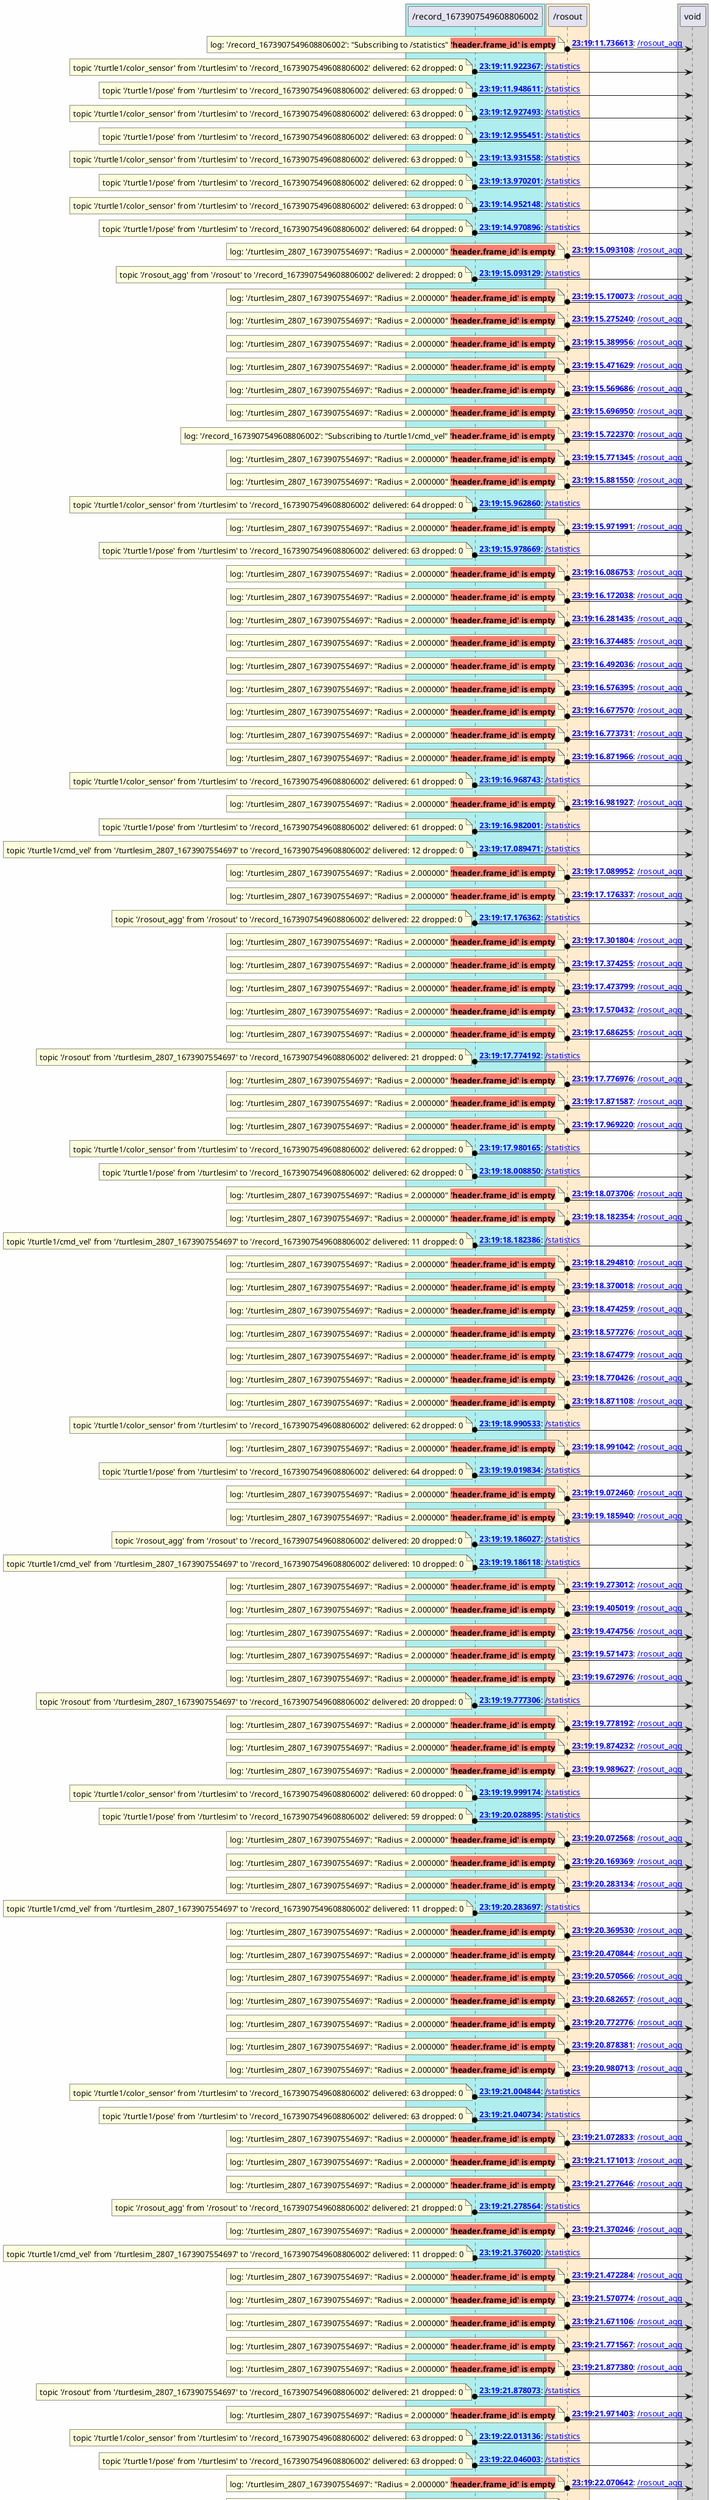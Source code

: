 @startuml

skinparam backgroundColor #FEFEFE

box #PaleTurquoise
    participant "/record_1673907549608806002" as _record_1673907549608806002 [[_record_1673907549608806002.html]]
end box
box #BlanchedAlmond
    participant "/rosout" as _rosout [[_rosout.html]]
end box
box #LightGrey
    participant "void" as void [[void.html]]
end box

_rosout o-> void : **[[../msgs/3_msg.html {message data} 23:19:11.736613]]**: [[../topics/_rosout_agg.html {topic data} /rosout_agg]]
note left
log: '/record_1673907549608806002': "Subscribing to /statistics" <b><back:salmon>'header.frame_id' is empty</back></b>
end note
_record_1673907549608806002 o-> void : **[[../msgs/4_msg.html {message data} 23:19:11.922367]]**: [[../topics/_statistics.html {topic data} /statistics]]
note left
topic '/turtle1/color_sensor' from '/turtlesim' to '/record_1673907549608806002' delivered: 62 dropped: 0
end note
_record_1673907549608806002 o-> void : **[[../msgs/5_msg.html {message data} 23:19:11.948611]]**: [[../topics/_statistics.html {topic data} /statistics]]
note left
topic '/turtle1/pose' from '/turtlesim' to '/record_1673907549608806002' delivered: 63 dropped: 0
end note
_record_1673907549608806002 o-> void : **[[../msgs/6_msg.html {message data} 23:19:12.927493]]**: [[../topics/_statistics.html {topic data} /statistics]]
note left
topic '/turtle1/color_sensor' from '/turtlesim' to '/record_1673907549608806002' delivered: 63 dropped: 0
end note
_record_1673907549608806002 o-> void : **[[../msgs/7_msg.html {message data} 23:19:12.955451]]**: [[../topics/_statistics.html {topic data} /statistics]]
note left
topic '/turtle1/pose' from '/turtlesim' to '/record_1673907549608806002' delivered: 63 dropped: 0
end note
_record_1673907549608806002 o-> void : **[[../msgs/8_msg.html {message data} 23:19:13.931558]]**: [[../topics/_statistics.html {topic data} /statistics]]
note left
topic '/turtle1/color_sensor' from '/turtlesim' to '/record_1673907549608806002' delivered: 63 dropped: 0
end note
_record_1673907549608806002 o-> void : **[[../msgs/9_msg.html {message data} 23:19:13.970201]]**: [[../topics/_statistics.html {topic data} /statistics]]
note left
topic '/turtle1/pose' from '/turtlesim' to '/record_1673907549608806002' delivered: 62 dropped: 0
end note
_record_1673907549608806002 o-> void : **[[../msgs/10_msg.html {message data} 23:19:14.952148]]**: [[../topics/_statistics.html {topic data} /statistics]]
note left
topic '/turtle1/color_sensor' from '/turtlesim' to '/record_1673907549608806002' delivered: 63 dropped: 0
end note
_record_1673907549608806002 o-> void : **[[../msgs/11_msg.html {message data} 23:19:14.970896]]**: [[../topics/_statistics.html {topic data} /statistics]]
note left
topic '/turtle1/pose' from '/turtlesim' to '/record_1673907549608806002' delivered: 64 dropped: 0
end note
_rosout o-> void : **[[../msgs/13_msg.html {message data} 23:19:15.093108]]**: [[../topics/_rosout_agg.html {topic data} /rosout_agg]]
note left
log: '/turtlesim_2807_1673907554697': "Radius = 2.000000" <b><back:salmon>'header.frame_id' is empty</back></b>
end note
_record_1673907549608806002 o-> void : **[[../msgs/14_msg.html {message data} 23:19:15.093129]]**: [[../topics/_statistics.html {topic data} /statistics]]
note left
topic '/rosout_agg' from '/rosout' to '/record_1673907549608806002' delivered: 2 dropped: 0
end note
_rosout o-> void : **[[../msgs/16_msg.html {message data} 23:19:15.170073]]**: [[../topics/_rosout_agg.html {topic data} /rosout_agg]]
note left
log: '/turtlesim_2807_1673907554697': "Radius = 2.000000" <b><back:salmon>'header.frame_id' is empty</back></b>
end note
_rosout o-> void : **[[../msgs/18_msg.html {message data} 23:19:15.275240]]**: [[../topics/_rosout_agg.html {topic data} /rosout_agg]]
note left
log: '/turtlesim_2807_1673907554697': "Radius = 2.000000" <b><back:salmon>'header.frame_id' is empty</back></b>
end note
_rosout o-> void : **[[../msgs/20_msg.html {message data} 23:19:15.389956]]**: [[../topics/_rosout_agg.html {topic data} /rosout_agg]]
note left
log: '/turtlesim_2807_1673907554697': "Radius = 2.000000" <b><back:salmon>'header.frame_id' is empty</back></b>
end note
_rosout o-> void : **[[../msgs/22_msg.html {message data} 23:19:15.471629]]**: [[../topics/_rosout_agg.html {topic data} /rosout_agg]]
note left
log: '/turtlesim_2807_1673907554697': "Radius = 2.000000" <b><back:salmon>'header.frame_id' is empty</back></b>
end note
_rosout o-> void : **[[../msgs/24_msg.html {message data} 23:19:15.569686]]**: [[../topics/_rosout_agg.html {topic data} /rosout_agg]]
note left
log: '/turtlesim_2807_1673907554697': "Radius = 2.000000" <b><back:salmon>'header.frame_id' is empty</back></b>
end note
_rosout o-> void : **[[../msgs/26_msg.html {message data} 23:19:15.696950]]**: [[../topics/_rosout_agg.html {topic data} /rosout_agg]]
note left
log: '/turtlesim_2807_1673907554697': "Radius = 2.000000" <b><back:salmon>'header.frame_id' is empty</back></b>
end note
_rosout o-> void : **[[../msgs/28_msg.html {message data} 23:19:15.722370]]**: [[../topics/_rosout_agg.html {topic data} /rosout_agg]]
note left
log: '/record_1673907549608806002': "Subscribing to /turtle1/cmd_vel" <b><back:salmon>'header.frame_id' is empty</back></b>
end note
_rosout o-> void : **[[../msgs/30_msg.html {message data} 23:19:15.771345]]**: [[../topics/_rosout_agg.html {topic data} /rosout_agg]]
note left
log: '/turtlesim_2807_1673907554697': "Radius = 2.000000" <b><back:salmon>'header.frame_id' is empty</back></b>
end note
_rosout o-> void : **[[../msgs/32_msg.html {message data} 23:19:15.881550]]**: [[../topics/_rosout_agg.html {topic data} /rosout_agg]]
note left
log: '/turtlesim_2807_1673907554697': "Radius = 2.000000" <b><back:salmon>'header.frame_id' is empty</back></b>
end note
_record_1673907549608806002 o-> void : **[[../msgs/33_msg.html {message data} 23:19:15.962860]]**: [[../topics/_statistics.html {topic data} /statistics]]
note left
topic '/turtle1/color_sensor' from '/turtlesim' to '/record_1673907549608806002' delivered: 64 dropped: 0
end note
_rosout o-> void : **[[../msgs/35_msg.html {message data} 23:19:15.971991]]**: [[../topics/_rosout_agg.html {topic data} /rosout_agg]]
note left
log: '/turtlesim_2807_1673907554697': "Radius = 2.000000" <b><back:salmon>'header.frame_id' is empty</back></b>
end note
_record_1673907549608806002 o-> void : **[[../msgs/37_msg.html {message data} 23:19:15.978669]]**: [[../topics/_statistics.html {topic data} /statistics]]
note left
topic '/turtle1/pose' from '/turtlesim' to '/record_1673907549608806002' delivered: 63 dropped: 0
end note
_rosout o-> void : **[[../msgs/40_msg.html {message data} 23:19:16.086753]]**: [[../topics/_rosout_agg.html {topic data} /rosout_agg]]
note left
log: '/turtlesim_2807_1673907554697': "Radius = 2.000000" <b><back:salmon>'header.frame_id' is empty</back></b>
end note
_rosout o-> void : **[[../msgs/43_msg.html {message data} 23:19:16.172038]]**: [[../topics/_rosout_agg.html {topic data} /rosout_agg]]
note left
log: '/turtlesim_2807_1673907554697': "Radius = 2.000000" <b><back:salmon>'header.frame_id' is empty</back></b>
end note
_rosout o-> void : **[[../msgs/45_msg.html {message data} 23:19:16.281435]]**: [[../topics/_rosout_agg.html {topic data} /rosout_agg]]
note left
log: '/turtlesim_2807_1673907554697': "Radius = 2.000000" <b><back:salmon>'header.frame_id' is empty</back></b>
end note
_rosout o-> void : **[[../msgs/49_msg.html {message data} 23:19:16.374485]]**: [[../topics/_rosout_agg.html {topic data} /rosout_agg]]
note left
log: '/turtlesim_2807_1673907554697': "Radius = 2.000000" <b><back:salmon>'header.frame_id' is empty</back></b>
end note
_rosout o-> void : **[[../msgs/51_msg.html {message data} 23:19:16.492036]]**: [[../topics/_rosout_agg.html {topic data} /rosout_agg]]
note left
log: '/turtlesim_2807_1673907554697': "Radius = 2.000000" <b><back:salmon>'header.frame_id' is empty</back></b>
end note
_rosout o-> void : **[[../msgs/55_msg.html {message data} 23:19:16.576395]]**: [[../topics/_rosout_agg.html {topic data} /rosout_agg]]
note left
log: '/turtlesim_2807_1673907554697': "Radius = 2.000000" <b><back:salmon>'header.frame_id' is empty</back></b>
end note
_rosout o-> void : **[[../msgs/58_msg.html {message data} 23:19:16.677570]]**: [[../topics/_rosout_agg.html {topic data} /rosout_agg]]
note left
log: '/turtlesim_2807_1673907554697': "Radius = 2.000000" <b><back:salmon>'header.frame_id' is empty</back></b>
end note
_rosout o-> void : **[[../msgs/61_msg.html {message data} 23:19:16.773731]]**: [[../topics/_rosout_agg.html {topic data} /rosout_agg]]
note left
log: '/turtlesim_2807_1673907554697': "Radius = 2.000000" <b><back:salmon>'header.frame_id' is empty</back></b>
end note
_rosout o-> void : **[[../msgs/64_msg.html {message data} 23:19:16.871966]]**: [[../topics/_rosout_agg.html {topic data} /rosout_agg]]
note left
log: '/turtlesim_2807_1673907554697': "Radius = 2.000000" <b><back:salmon>'header.frame_id' is empty</back></b>
end note
_record_1673907549608806002 o-> void : **[[../msgs/65_msg.html {message data} 23:19:16.968743]]**: [[../topics/_statistics.html {topic data} /statistics]]
note left
topic '/turtle1/color_sensor' from '/turtlesim' to '/record_1673907549608806002' delivered: 61 dropped: 0
end note
_rosout o-> void : **[[../msgs/68_msg.html {message data} 23:19:16.981927]]**: [[../topics/_rosout_agg.html {topic data} /rosout_agg]]
note left
log: '/turtlesim_2807_1673907554697': "Radius = 2.000000" <b><back:salmon>'header.frame_id' is empty</back></b>
end note
_record_1673907549608806002 o-> void : **[[../msgs/69_msg.html {message data} 23:19:16.982001]]**: [[../topics/_statistics.html {topic data} /statistics]]
note left
topic '/turtle1/pose' from '/turtlesim' to '/record_1673907549608806002' delivered: 61 dropped: 0
end note
_record_1673907549608806002 o-> void : **[[../msgs/72_msg.html {message data} 23:19:17.089471]]**: [[../topics/_statistics.html {topic data} /statistics]]
note left
topic '/turtle1/cmd_vel' from '/turtlesim_2807_1673907554697' to '/record_1673907549608806002' delivered: 12 dropped: 0
end note
_rosout o-> void : **[[../msgs/73_msg.html {message data} 23:19:17.089952]]**: [[../topics/_rosout_agg.html {topic data} /rosout_agg]]
note left
log: '/turtlesim_2807_1673907554697': "Radius = 2.000000" <b><back:salmon>'header.frame_id' is empty</back></b>
end note
_rosout o-> void : **[[../msgs/76_msg.html {message data} 23:19:17.176337]]**: [[../topics/_rosout_agg.html {topic data} /rosout_agg]]
note left
log: '/turtlesim_2807_1673907554697': "Radius = 2.000000" <b><back:salmon>'header.frame_id' is empty</back></b>
end note
_record_1673907549608806002 o-> void : **[[../msgs/77_msg.html {message data} 23:19:17.176362]]**: [[../topics/_statistics.html {topic data} /statistics]]
note left
topic '/rosout_agg' from '/rosout' to '/record_1673907549608806002' delivered: 22 dropped: 0
end note
_rosout o-> void : **[[../msgs/80_msg.html {message data} 23:19:17.301804]]**: [[../topics/_rosout_agg.html {topic data} /rosout_agg]]
note left
log: '/turtlesim_2807_1673907554697': "Radius = 2.000000" <b><back:salmon>'header.frame_id' is empty</back></b>
end note
_rosout o-> void : **[[../msgs/83_msg.html {message data} 23:19:17.374255]]**: [[../topics/_rosout_agg.html {topic data} /rosout_agg]]
note left
log: '/turtlesim_2807_1673907554697': "Radius = 2.000000" <b><back:salmon>'header.frame_id' is empty</back></b>
end note
_rosout o-> void : **[[../msgs/85_msg.html {message data} 23:19:17.473799]]**: [[../topics/_rosout_agg.html {topic data} /rosout_agg]]
note left
log: '/turtlesim_2807_1673907554697': "Radius = 2.000000" <b><back:salmon>'header.frame_id' is empty</back></b>
end note
_rosout o-> void : **[[../msgs/89_msg.html {message data} 23:19:17.570432]]**: [[../topics/_rosout_agg.html {topic data} /rosout_agg]]
note left
log: '/turtlesim_2807_1673907554697': "Radius = 2.000000" <b><back:salmon>'header.frame_id' is empty</back></b>
end note
_rosout o-> void : **[[../msgs/92_msg.html {message data} 23:19:17.686255]]**: [[../topics/_rosout_agg.html {topic data} /rosout_agg]]
note left
log: '/turtlesim_2807_1673907554697': "Radius = 2.000000" <b><back:salmon>'header.frame_id' is empty</back></b>
end note
_record_1673907549608806002 o-> void : **[[../msgs/94_msg.html {message data} 23:19:17.774192]]**: [[../topics/_statistics.html {topic data} /statistics]]
note left
topic '/rosout' from '/turtlesim_2807_1673907554697' to '/record_1673907549608806002' delivered: 21 dropped: 0
end note
_rosout o-> void : **[[../msgs/96_msg.html {message data} 23:19:17.776976]]**: [[../topics/_rosout_agg.html {topic data} /rosout_agg]]
note left
log: '/turtlesim_2807_1673907554697': "Radius = 2.000000" <b><back:salmon>'header.frame_id' is empty</back></b>
end note
_rosout o-> void : **[[../msgs/99_msg.html {message data} 23:19:17.871587]]**: [[../topics/_rosout_agg.html {topic data} /rosout_agg]]
note left
log: '/turtlesim_2807_1673907554697': "Radius = 2.000000" <b><back:salmon>'header.frame_id' is empty</back></b>
end note
_rosout o-> void : **[[../msgs/102_msg.html {message data} 23:19:17.969220]]**: [[../topics/_rosout_agg.html {topic data} /rosout_agg]]
note left
log: '/turtlesim_2807_1673907554697': "Radius = 2.000000" <b><back:salmon>'header.frame_id' is empty</back></b>
end note
_record_1673907549608806002 o-> void : **[[../msgs/103_msg.html {message data} 23:19:17.980165]]**: [[../topics/_statistics.html {topic data} /statistics]]
note left
topic '/turtle1/color_sensor' from '/turtlesim' to '/record_1673907549608806002' delivered: 62 dropped: 0
end note
_record_1673907549608806002 o-> void : **[[../msgs/104_msg.html {message data} 23:19:18.008850]]**: [[../topics/_statistics.html {topic data} /statistics]]
note left
topic '/turtle1/pose' from '/turtlesim' to '/record_1673907549608806002' delivered: 62 dropped: 0
end note
_rosout o-> void : **[[../msgs/107_msg.html {message data} 23:19:18.073706]]**: [[../topics/_rosout_agg.html {topic data} /rosout_agg]]
note left
log: '/turtlesim_2807_1673907554697': "Radius = 2.000000" <b><back:salmon>'header.frame_id' is empty</back></b>
end note
_rosout o-> void : **[[../msgs/110_msg.html {message data} 23:19:18.182354]]**: [[../topics/_rosout_agg.html {topic data} /rosout_agg]]
note left
log: '/turtlesim_2807_1673907554697': "Radius = 2.000000" <b><back:salmon>'header.frame_id' is empty</back></b>
end note
_record_1673907549608806002 o-> void : **[[../msgs/111_msg.html {message data} 23:19:18.182386]]**: [[../topics/_statistics.html {topic data} /statistics]]
note left
topic '/turtle1/cmd_vel' from '/turtlesim_2807_1673907554697' to '/record_1673907549608806002' delivered: 11 dropped: 0
end note
_rosout o-> void : **[[../msgs/114_msg.html {message data} 23:19:18.294810]]**: [[../topics/_rosout_agg.html {topic data} /rosout_agg]]
note left
log: '/turtlesim_2807_1673907554697': "Radius = 2.000000" <b><back:salmon>'header.frame_id' is empty</back></b>
end note
_rosout o-> void : **[[../msgs/117_msg.html {message data} 23:19:18.370018]]**: [[../topics/_rosout_agg.html {topic data} /rosout_agg]]
note left
log: '/turtlesim_2807_1673907554697': "Radius = 2.000000" <b><back:salmon>'header.frame_id' is empty</back></b>
end note
_rosout o-> void : **[[../msgs/118_msg.html {message data} 23:19:18.474259]]**: [[../topics/_rosout_agg.html {topic data} /rosout_agg]]
note left
log: '/turtlesim_2807_1673907554697': "Radius = 2.000000" <b><back:salmon>'header.frame_id' is empty</back></b>
end note
_rosout o-> void : **[[../msgs/123_msg.html {message data} 23:19:18.577276]]**: [[../topics/_rosout_agg.html {topic data} /rosout_agg]]
note left
log: '/turtlesim_2807_1673907554697': "Radius = 2.000000" <b><back:salmon>'header.frame_id' is empty</back></b>
end note
_rosout o-> void : **[[../msgs/126_msg.html {message data} 23:19:18.674779]]**: [[../topics/_rosout_agg.html {topic data} /rosout_agg]]
note left
log: '/turtlesim_2807_1673907554697': "Radius = 2.000000" <b><back:salmon>'header.frame_id' is empty</back></b>
end note
_rosout o-> void : **[[../msgs/127_msg.html {message data} 23:19:18.770426]]**: [[../topics/_rosout_agg.html {topic data} /rosout_agg]]
note left
log: '/turtlesim_2807_1673907554697': "Radius = 2.000000" <b><back:salmon>'header.frame_id' is empty</back></b>
end note
_rosout o-> void : **[[../msgs/130_msg.html {message data} 23:19:18.871108]]**: [[../topics/_rosout_agg.html {topic data} /rosout_agg]]
note left
log: '/turtlesim_2807_1673907554697': "Radius = 2.000000" <b><back:salmon>'header.frame_id' is empty</back></b>
end note
_record_1673907549608806002 o-> void : **[[../msgs/135_msg.html {message data} 23:19:18.990533]]**: [[../topics/_statistics.html {topic data} /statistics]]
note left
topic '/turtle1/color_sensor' from '/turtlesim' to '/record_1673907549608806002' delivered: 62 dropped: 0
end note
_rosout o-> void : **[[../msgs/136_msg.html {message data} 23:19:18.991042]]**: [[../topics/_rosout_agg.html {topic data} /rosout_agg]]
note left
log: '/turtlesim_2807_1673907554697': "Radius = 2.000000" <b><back:salmon>'header.frame_id' is empty</back></b>
end note
_record_1673907549608806002 o-> void : **[[../msgs/137_msg.html {message data} 23:19:19.019834]]**: [[../topics/_statistics.html {topic data} /statistics]]
note left
topic '/turtle1/pose' from '/turtlesim' to '/record_1673907549608806002' delivered: 64 dropped: 0
end note
_rosout o-> void : **[[../msgs/140_msg.html {message data} 23:19:19.072460]]**: [[../topics/_rosout_agg.html {topic data} /rosout_agg]]
note left
log: '/turtlesim_2807_1673907554697': "Radius = 2.000000" <b><back:salmon>'header.frame_id' is empty</back></b>
end note
_rosout o-> void : **[[../msgs/141_msg.html {message data} 23:19:19.185940]]**: [[../topics/_rosout_agg.html {topic data} /rosout_agg]]
note left
log: '/turtlesim_2807_1673907554697': "Radius = 2.000000" <b><back:salmon>'header.frame_id' is empty</back></b>
end note
_record_1673907549608806002 o-> void : **[[../msgs/144_msg.html {message data} 23:19:19.186027]]**: [[../topics/_statistics.html {topic data} /statistics]]
note left
topic '/rosout_agg' from '/rosout' to '/record_1673907549608806002' delivered: 20 dropped: 0
end note
_record_1673907549608806002 o-> void : **[[../msgs/145_msg.html {message data} 23:19:19.186118]]**: [[../topics/_statistics.html {topic data} /statistics]]
note left
topic '/turtle1/cmd_vel' from '/turtlesim_2807_1673907554697' to '/record_1673907549608806002' delivered: 10 dropped: 0
end note
_rosout o-> void : **[[../msgs/148_msg.html {message data} 23:19:19.273012]]**: [[../topics/_rosout_agg.html {topic data} /rosout_agg]]
note left
log: '/turtlesim_2807_1673907554697': "Radius = 2.000000" <b><back:salmon>'header.frame_id' is empty</back></b>
end note
_rosout o-> void : **[[../msgs/151_msg.html {message data} 23:19:19.405019]]**: [[../topics/_rosout_agg.html {topic data} /rosout_agg]]
note left
log: '/turtlesim_2807_1673907554697': "Radius = 2.000000" <b><back:salmon>'header.frame_id' is empty</back></b>
end note
_rosout o-> void : **[[../msgs/154_msg.html {message data} 23:19:19.474756]]**: [[../topics/_rosout_agg.html {topic data} /rosout_agg]]
note left
log: '/turtlesim_2807_1673907554697': "Radius = 2.000000" <b><back:salmon>'header.frame_id' is empty</back></b>
end note
_rosout o-> void : **[[../msgs/155_msg.html {message data} 23:19:19.571473]]**: [[../topics/_rosout_agg.html {topic data} /rosout_agg]]
note left
log: '/turtlesim_2807_1673907554697': "Radius = 2.000000" <b><back:salmon>'header.frame_id' is empty</back></b>
end note
_rosout o-> void : **[[../msgs/160_msg.html {message data} 23:19:19.672976]]**: [[../topics/_rosout_agg.html {topic data} /rosout_agg]]
note left
log: '/turtlesim_2807_1673907554697': "Radius = 2.000000" <b><back:salmon>'header.frame_id' is empty</back></b>
end note
_record_1673907549608806002 o-> void : **[[../msgs/162_msg.html {message data} 23:19:19.777306]]**: [[../topics/_statistics.html {topic data} /statistics]]
note left
topic '/rosout' from '/turtlesim_2807_1673907554697' to '/record_1673907549608806002' delivered: 20 dropped: 0
end note
_rosout o-> void : **[[../msgs/163_msg.html {message data} 23:19:19.778192]]**: [[../topics/_rosout_agg.html {topic data} /rosout_agg]]
note left
log: '/turtlesim_2807_1673907554697': "Radius = 2.000000" <b><back:salmon>'header.frame_id' is empty</back></b>
end note
_rosout o-> void : **[[../msgs/167_msg.html {message data} 23:19:19.874232]]**: [[../topics/_rosout_agg.html {topic data} /rosout_agg]]
note left
log: '/turtlesim_2807_1673907554697': "Radius = 2.000000" <b><back:salmon>'header.frame_id' is empty</back></b>
end note
_rosout o-> void : **[[../msgs/170_msg.html {message data} 23:19:19.989627]]**: [[../topics/_rosout_agg.html {topic data} /rosout_agg]]
note left
log: '/turtlesim_2807_1673907554697': "Radius = 2.000000" <b><back:salmon>'header.frame_id' is empty</back></b>
end note
_record_1673907549608806002 o-> void : **[[../msgs/171_msg.html {message data} 23:19:19.999174]]**: [[../topics/_statistics.html {topic data} /statistics]]
note left
topic '/turtle1/color_sensor' from '/turtlesim' to '/record_1673907549608806002' delivered: 60 dropped: 0
end note
_record_1673907549608806002 o-> void : **[[../msgs/172_msg.html {message data} 23:19:20.028895]]**: [[../topics/_statistics.html {topic data} /statistics]]
note left
topic '/turtle1/pose' from '/turtlesim' to '/record_1673907549608806002' delivered: 59 dropped: 0
end note
_rosout o-> void : **[[../msgs/175_msg.html {message data} 23:19:20.072568]]**: [[../topics/_rosout_agg.html {topic data} /rosout_agg]]
note left
log: '/turtlesim_2807_1673907554697': "Radius = 2.000000" <b><back:salmon>'header.frame_id' is empty</back></b>
end note
_rosout o-> void : **[[../msgs/176_msg.html {message data} 23:19:20.169369]]**: [[../topics/_rosout_agg.html {topic data} /rosout_agg]]
note left
log: '/turtlesim_2807_1673907554697': "Radius = 2.000000" <b><back:salmon>'header.frame_id' is empty</back></b>
end note
_rosout o-> void : **[[../msgs/179_msg.html {message data} 23:19:20.283134]]**: [[../topics/_rosout_agg.html {topic data} /rosout_agg]]
note left
log: '/turtlesim_2807_1673907554697': "Radius = 2.000000" <b><back:salmon>'header.frame_id' is empty</back></b>
end note
_record_1673907549608806002 o-> void : **[[../msgs/182_msg.html {message data} 23:19:20.283697]]**: [[../topics/_statistics.html {topic data} /statistics]]
note left
topic '/turtle1/cmd_vel' from '/turtlesim_2807_1673907554697' to '/record_1673907549608806002' delivered: 11 dropped: 0
end note
_rosout o-> void : **[[../msgs/183_msg.html {message data} 23:19:20.369530]]**: [[../topics/_rosout_agg.html {topic data} /rosout_agg]]
note left
log: '/turtlesim_2807_1673907554697': "Radius = 2.000000" <b><back:salmon>'header.frame_id' is empty</back></b>
end note
_rosout o-> void : **[[../msgs/188_msg.html {message data} 23:19:20.470844]]**: [[../topics/_rosout_agg.html {topic data} /rosout_agg]]
note left
log: '/turtlesim_2807_1673907554697': "Radius = 2.000000" <b><back:salmon>'header.frame_id' is empty</back></b>
end note
_rosout o-> void : **[[../msgs/189_msg.html {message data} 23:19:20.570566]]**: [[../topics/_rosout_agg.html {topic data} /rosout_agg]]
note left
log: '/turtlesim_2807_1673907554697': "Radius = 2.000000" <b><back:salmon>'header.frame_id' is empty</back></b>
end note
_rosout o-> void : **[[../msgs/193_msg.html {message data} 23:19:20.682657]]**: [[../topics/_rosout_agg.html {topic data} /rosout_agg]]
note left
log: '/turtlesim_2807_1673907554697': "Radius = 2.000000" <b><back:salmon>'header.frame_id' is empty</back></b>
end note
_rosout o-> void : **[[../msgs/195_msg.html {message data} 23:19:20.772776]]**: [[../topics/_rosout_agg.html {topic data} /rosout_agg]]
note left
log: '/turtlesim_2807_1673907554697': "Radius = 2.000000" <b><back:salmon>'header.frame_id' is empty</back></b>
end note
_rosout o-> void : **[[../msgs/200_msg.html {message data} 23:19:20.878381]]**: [[../topics/_rosout_agg.html {topic data} /rosout_agg]]
note left
log: '/turtlesim_2807_1673907554697': "Radius = 2.000000" <b><back:salmon>'header.frame_id' is empty</back></b>
end note
_rosout o-> void : **[[../msgs/203_msg.html {message data} 23:19:20.980713]]**: [[../topics/_rosout_agg.html {topic data} /rosout_agg]]
note left
log: '/turtlesim_2807_1673907554697': "Radius = 2.000000" <b><back:salmon>'header.frame_id' is empty</back></b>
end note
_record_1673907549608806002 o-> void : **[[../msgs/204_msg.html {message data} 23:19:21.004844]]**: [[../topics/_statistics.html {topic data} /statistics]]
note left
topic '/turtle1/color_sensor' from '/turtlesim' to '/record_1673907549608806002' delivered: 63 dropped: 0
end note
_record_1673907549608806002 o-> void : **[[../msgs/205_msg.html {message data} 23:19:21.040734]]**: [[../topics/_statistics.html {topic data} /statistics]]
note left
topic '/turtle1/pose' from '/turtlesim' to '/record_1673907549608806002' delivered: 63 dropped: 0
end note
_rosout o-> void : **[[../msgs/206_msg.html {message data} 23:19:21.072833]]**: [[../topics/_rosout_agg.html {topic data} /rosout_agg]]
note left
log: '/turtlesim_2807_1673907554697': "Radius = 2.000000" <b><back:salmon>'header.frame_id' is empty</back></b>
end note
_rosout o-> void : **[[../msgs/209_msg.html {message data} 23:19:21.171013]]**: [[../topics/_rosout_agg.html {topic data} /rosout_agg]]
note left
log: '/turtlesim_2807_1673907554697': "Radius = 2.000000" <b><back:salmon>'header.frame_id' is empty</back></b>
end note
_rosout o-> void : **[[../msgs/213_msg.html {message data} 23:19:21.277646]]**: [[../topics/_rosout_agg.html {topic data} /rosout_agg]]
note left
log: '/turtlesim_2807_1673907554697': "Radius = 2.000000" <b><back:salmon>'header.frame_id' is empty</back></b>
end note
_record_1673907549608806002 o-> void : **[[../msgs/215_msg.html {message data} 23:19:21.278564]]**: [[../topics/_statistics.html {topic data} /statistics]]
note left
topic '/rosout_agg' from '/rosout' to '/record_1673907549608806002' delivered: 21 dropped: 0
end note
_rosout o-> void : **[[../msgs/216_msg.html {message data} 23:19:21.370246]]**: [[../topics/_rosout_agg.html {topic data} /rosout_agg]]
note left
log: '/turtlesim_2807_1673907554697': "Radius = 2.000000" <b><back:salmon>'header.frame_id' is empty</back></b>
end note
_record_1673907549608806002 o-> void : **[[../msgs/219_msg.html {message data} 23:19:21.376020]]**: [[../topics/_statistics.html {topic data} /statistics]]
note left
topic '/turtle1/cmd_vel' from '/turtlesim_2807_1673907554697' to '/record_1673907549608806002' delivered: 11 dropped: 0
end note
_rosout o-> void : **[[../msgs/220_msg.html {message data} 23:19:21.472284]]**: [[../topics/_rosout_agg.html {topic data} /rosout_agg]]
note left
log: '/turtlesim_2807_1673907554697': "Radius = 2.000000" <b><back:salmon>'header.frame_id' is empty</back></b>
end note
_rosout o-> void : **[[../msgs/224_msg.html {message data} 23:19:21.570774]]**: [[../topics/_rosout_agg.html {topic data} /rosout_agg]]
note left
log: '/turtlesim_2807_1673907554697': "Radius = 2.000000" <b><back:salmon>'header.frame_id' is empty</back></b>
end note
_rosout o-> void : **[[../msgs/227_msg.html {message data} 23:19:21.671106]]**: [[../topics/_rosout_agg.html {topic data} /rosout_agg]]
note left
log: '/turtlesim_2807_1673907554697': "Radius = 2.000000" <b><back:salmon>'header.frame_id' is empty</back></b>
end note
_rosout o-> void : **[[../msgs/229_msg.html {message data} 23:19:21.771567]]**: [[../topics/_rosout_agg.html {topic data} /rosout_agg]]
note left
log: '/turtlesim_2807_1673907554697': "Radius = 2.000000" <b><back:salmon>'header.frame_id' is empty</back></b>
end note
_rosout o-> void : **[[../msgs/234_msg.html {message data} 23:19:21.877380]]**: [[../topics/_rosout_agg.html {topic data} /rosout_agg]]
note left
log: '/turtlesim_2807_1673907554697': "Radius = 2.000000" <b><back:salmon>'header.frame_id' is empty</back></b>
end note
_record_1673907549608806002 o-> void : **[[../msgs/235_msg.html {message data} 23:19:21.878073]]**: [[../topics/_statistics.html {topic data} /statistics]]
note left
topic '/rosout' from '/turtlesim_2807_1673907554697' to '/record_1673907549608806002' delivered: 21 dropped: 0
end note
_rosout o-> void : **[[../msgs/237_msg.html {message data} 23:19:21.971403]]**: [[../topics/_rosout_agg.html {topic data} /rosout_agg]]
note left
log: '/turtlesim_2807_1673907554697': "Radius = 2.000000" <b><back:salmon>'header.frame_id' is empty</back></b>
end note
_record_1673907549608806002 o-> void : **[[../msgs/239_msg.html {message data} 23:19:22.013136]]**: [[../topics/_statistics.html {topic data} /statistics]]
note left
topic '/turtle1/color_sensor' from '/turtlesim' to '/record_1673907549608806002' delivered: 63 dropped: 0
end note
_record_1673907549608806002 o-> void : **[[../msgs/240_msg.html {message data} 23:19:22.046003]]**: [[../topics/_statistics.html {topic data} /statistics]]
note left
topic '/turtle1/pose' from '/turtlesim' to '/record_1673907549608806002' delivered: 63 dropped: 0
end note
_rosout o-> void : **[[../msgs/243_msg.html {message data} 23:19:22.070642]]**: [[../topics/_rosout_agg.html {topic data} /rosout_agg]]
note left
log: '/turtlesim_2807_1673907554697': "Radius = 2.000000" <b><back:salmon>'header.frame_id' is empty</back></b>
end note
_rosout o-> void : **[[../msgs/246_msg.html {message data} 23:19:22.185431]]**: [[../topics/_rosout_agg.html {topic data} /rosout_agg]]
note left
log: '/turtlesim_2807_1673907554697': "Radius = 2.000000" <b><back:salmon>'header.frame_id' is empty</back></b>
end note
_rosout o-> void : **[[../msgs/248_msg.html {message data} 23:19:22.271360]]**: [[../topics/_rosout_agg.html {topic data} /rosout_agg]]
note left
log: '/turtlesim_2807_1673907554697': "Radius = 2.000000" <b><back:salmon>'header.frame_id' is empty</back></b>
end note
_rosout o-> void : **[[../msgs/252_msg.html {message data} 23:19:22.381733]]**: [[../topics/_rosout_agg.html {topic data} /rosout_agg]]
note left
log: '/turtlesim_2807_1673907554697': "Radius = 2.000000" <b><back:salmon>'header.frame_id' is empty</back></b>
end note
_record_1673907549608806002 o-> void : **[[../msgs/253_msg.html {message data} 23:19:22.381739]]**: [[../topics/_statistics.html {topic data} /statistics]]
note left
topic '/turtle1/cmd_vel' from '/turtlesim_2807_1673907554697' to '/record_1673907549608806002' delivered: 10 dropped: 0
end note
_rosout o-> void : **[[../msgs/255_msg.html {message data} 23:19:22.488998]]**: [[../topics/_rosout_agg.html {topic data} /rosout_agg]]
note left
log: '/turtlesim_2807_1673907554697': "Radius = 2.000000" <b><back:salmon>'header.frame_id' is empty</back></b>
end note
_rosout o-> void : **[[../msgs/258_msg.html {message data} 23:19:22.569271]]**: [[../topics/_rosout_agg.html {topic data} /rosout_agg]]
note left
log: '/turtlesim_2807_1673907554697': "Radius = 2.000000" <b><back:salmon>'header.frame_id' is empty</back></b>
end note
_rosout o-> void : **[[../msgs/261_msg.html {message data} 23:19:22.674402]]**: [[../topics/_rosout_agg.html {topic data} /rosout_agg]]
note left
log: '/turtlesim_2807_1673907554697': "Radius = 2.000000" <b><back:salmon>'header.frame_id' is empty</back></b>
end note
_rosout o-> void : **[[../msgs/264_msg.html {message data} 23:19:22.777640]]**: [[../topics/_rosout_agg.html {topic data} /rosout_agg]]
note left
log: '/turtlesim_2807_1673907554697': "Radius = 2.000000" <b><back:salmon>'header.frame_id' is empty</back></b>
end note
_rosout o-> void : **[[../msgs/268_msg.html {message data} 23:19:22.872900]]**: [[../topics/_rosout_agg.html {topic data} /rosout_agg]]
note left
log: '/turtlesim_2807_1673907554697': "Radius = 2.000000" <b><back:salmon>'header.frame_id' is empty</back></b>
end note
_rosout o-> void : **[[../msgs/271_msg.html {message data} 23:19:22.972192]]**: [[../topics/_rosout_agg.html {topic data} /rosout_agg]]
note left
log: '/turtlesim_2807_1673907554697': "Radius = 2.000000" <b><back:salmon>'header.frame_id' is empty</back></b>
end note
_record_1673907549608806002 o-> void : **[[../msgs/272_msg.html {message data} 23:19:23.022795]]**: [[../topics/_statistics.html {topic data} /statistics]]
note left
topic '/turtle1/color_sensor' from '/turtlesim' to '/record_1673907549608806002' delivered: 61 dropped: 0
end note
_record_1673907549608806002 o-> void : **[[../msgs/273_msg.html {message data} 23:19:23.052684]]**: [[../topics/_statistics.html {topic data} /statistics]]
note left
topic '/turtle1/pose' from '/turtlesim' to '/record_1673907549608806002' delivered: 61 dropped: 0
end note
_rosout o-> void : **[[../msgs/276_msg.html {message data} 23:19:23.072317]]**: [[../topics/_rosout_agg.html {topic data} /rosout_agg]]
note left
log: '/turtlesim_2807_1673907554697': "Radius = 2.000000" <b><back:salmon>'header.frame_id' is empty</back></b>
end note
_rosout o-> void : **[[../msgs/279_msg.html {message data} 23:19:23.176718]]**: [[../topics/_rosout_agg.html {topic data} /rosout_agg]]
note left
log: '/turtlesim_2807_1673907554697': "Radius = 2.000000" <b><back:salmon>'header.frame_id' is empty</back></b>
end note
_rosout o-> void : **[[../msgs/281_msg.html {message data} 23:19:23.270742]]**: [[../topics/_rosout_agg.html {topic data} /rosout_agg]]
note left
log: '/turtlesim_2807_1673907554697': "Radius = 2.000000" <b><back:salmon>'header.frame_id' is empty</back></b>
end note
_rosout o-> void : **[[../msgs/285_msg.html {message data} 23:19:23.377463]]**: [[../topics/_rosout_agg.html {topic data} /rosout_agg]]
note left
log: '/turtlesim_2807_1673907554697': "Radius = 2.000000" <b><back:salmon>'header.frame_id' is empty</back></b>
end note
_record_1673907549608806002 o-> void : **[[../msgs/286_msg.html {message data} 23:19:23.377563]]**: [[../topics/_statistics.html {topic data} /statistics]]
note left
topic '/rosout_agg' from '/rosout' to '/record_1673907549608806002' delivered: 21 dropped: 0
end note
_rosout o-> void : **[[../msgs/288_msg.html {message data} 23:19:23.470424]]**: [[../topics/_rosout_agg.html {topic data} /rosout_agg]]
note left
log: '/turtlesim_2807_1673907554697': "Radius = 2.000000" <b><back:salmon>'header.frame_id' is empty</back></b>
end note
_record_1673907549608806002 o-> void : **[[../msgs/290_msg.html {message data} 23:19:23.471696]]**: [[../topics/_statistics.html {topic data} /statistics]]
note left
topic '/turtle1/cmd_vel' from '/turtlesim_2807_1673907554697' to '/record_1673907549608806002' delivered: 11 dropped: 0
end note
_rosout o-> void : **[[../msgs/292_msg.html {message data} 23:19:23.569311]]**: [[../topics/_rosout_agg.html {topic data} /rosout_agg]]
note left
log: '/turtlesim_2807_1673907554697': "Radius = 2.000000" <b><back:salmon>'header.frame_id' is empty</back></b>
end note
_rosout o-> void : **[[../msgs/296_msg.html {message data} 23:19:23.681871]]**: [[../topics/_rosout_agg.html {topic data} /rosout_agg]]
note left
log: '/turtlesim_2807_1673907554697': "Radius = 2.000000" <b><back:salmon>'header.frame_id' is empty</back></b>
end note
_rosout o-> void : **[[../msgs/299_msg.html {message data} 23:19:23.776501]]**: [[../topics/_rosout_agg.html {topic data} /rosout_agg]]
note left
log: '/turtlesim_2807_1673907554697': "Radius = 2.000000" <b><back:salmon>'header.frame_id' is empty</back></b>
end note
_rosout o-> void : **[[../msgs/302_msg.html {message data} 23:19:23.871570]]**: [[../topics/_rosout_agg.html {topic data} /rosout_agg]]
note left
log: '/turtlesim_2807_1673907554697': "Radius = 2.000000" <b><back:salmon>'header.frame_id' is empty</back></b>
end note
_record_1673907549608806002 o-> void : **[[../msgs/305_msg.html {message data} 23:19:23.969679]]**: [[../topics/_statistics.html {topic data} /statistics]]
note left
topic '/rosout' from '/turtlesim_2807_1673907554697' to '/record_1673907549608806002' delivered: 21 dropped: 0
end note
_rosout o-> void : **[[../msgs/306_msg.html {message data} 23:19:23.969816]]**: [[../topics/_rosout_agg.html {topic data} /rosout_agg]]
note left
log: '/turtlesim_2807_1673907554697': "Radius = 2.000000" <b><back:salmon>'header.frame_id' is empty</back></b>
end note
_record_1673907549608806002 o-> void : **[[../msgs/307_msg.html {message data} 23:19:24.029518]]**: [[../topics/_statistics.html {topic data} /statistics]]
note left
topic '/turtle1/color_sensor' from '/turtlesim' to '/record_1673907549608806002' delivered: 62 dropped: 0
end note
_record_1673907549608806002 o-> void : **[[../msgs/308_msg.html {message data} 23:19:24.061806]]**: [[../topics/_statistics.html {topic data} /statistics]]
note left
topic '/turtle1/pose' from '/turtlesim' to '/record_1673907549608806002' delivered: 63 dropped: 0
end note
_rosout o-> void : **[[../msgs/311_msg.html {message data} 23:19:24.073985]]**: [[../topics/_rosout_agg.html {topic data} /rosout_agg]]
note left
log: '/turtlesim_2807_1673907554697': "Radius = 2.000000" <b><back:salmon>'header.frame_id' is empty</back></b>
end note
_rosout o-> void : **[[../msgs/313_msg.html {message data} 23:19:24.175033]]**: [[../topics/_rosout_agg.html {topic data} /rosout_agg]]
note left
log: '/turtlesim_2807_1673907554697': "Radius = 2.000000" <b><back:salmon>'header.frame_id' is empty</back></b>
end note
_record_1673907549608806002 o-> void : **[[../msgs/315_msg.html {message data} 23:19:25.042539]]**: [[../topics/_statistics.html {topic data} /statistics]]
note left
topic '/turtle1/color_sensor' from '/turtlesim' to '/record_1673907549608806002' delivered: 64 dropped: 0
end note
_record_1673907549608806002 o-> void : **[[../msgs/316_msg.html {message data} 23:19:25.099478]]**: [[../topics/_statistics.html {topic data} /statistics]]
note left
topic '/turtle1/pose' from '/turtlesim' to '/record_1673907549608806002' delivered: 62 dropped: 0
end note
_record_1673907549608806002 o-> void : **[[../msgs/317_msg.html {message data} 23:19:26.045230]]**: [[../topics/_statistics.html {topic data} /statistics]]
note left
topic '/turtle1/color_sensor' from '/turtlesim' to '/record_1673907549608806002' delivered: 61 dropped: 0
end note
_record_1673907549608806002 o-> void : **[[../msgs/318_msg.html {message data} 23:19:26.113242]]**: [[../topics/_statistics.html {topic data} /statistics]]
note left
topic '/turtle1/pose' from '/turtlesim' to '/record_1673907549608806002' delivered: 64 dropped: 0
end note
_record_1673907549608806002 o-> void : **[[../msgs/319_msg.html {message data} 23:19:27.055324]]**: [[../topics/_statistics.html {topic data} /statistics]]
note left
topic '/turtle1/color_sensor' from '/turtlesim' to '/record_1673907549608806002' delivered: 56 dropped: 0
end note
_record_1673907549608806002 o-> void : **[[../msgs/320_msg.html {message data} 23:19:27.120050]]**: [[../topics/_statistics.html {topic data} /statistics]]
note left
topic '/turtle1/pose' from '/turtlesim' to '/record_1673907549608806002' delivered: 56 dropped: 0
end note

@enduml

